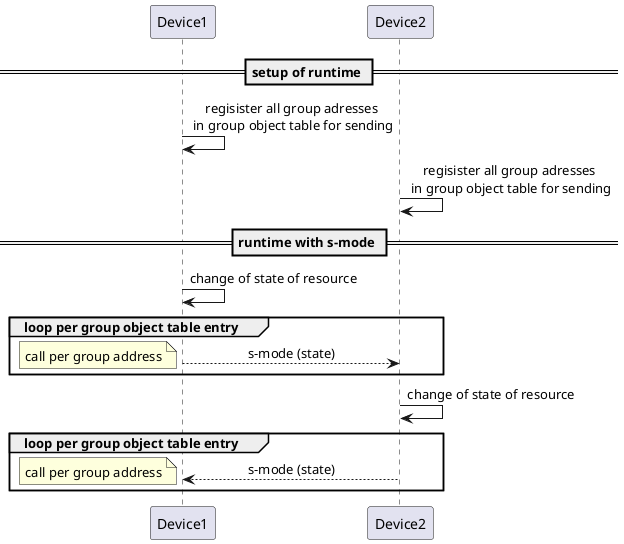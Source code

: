 @startuml
skinparam sequenceMessageAlign center

== setup of runtime ==
Device1 -> Device1 : regisister all group adresses\n in group object table for sending
Device2 -> Device2 : regisister all group adresses\n in group object table for sending

== runtime with s-mode ==

Device1 -> Device1 : change of state of resource
group loop per group object table entry 
Device1 --> Device2: s-mode (state)
note left : call per group address
end


Device2 -> Device2 : change of state of resource
group loop per group object table entry 
Device2 --> Device1: s-mode (state)
note left : call per group address
end

@enduml